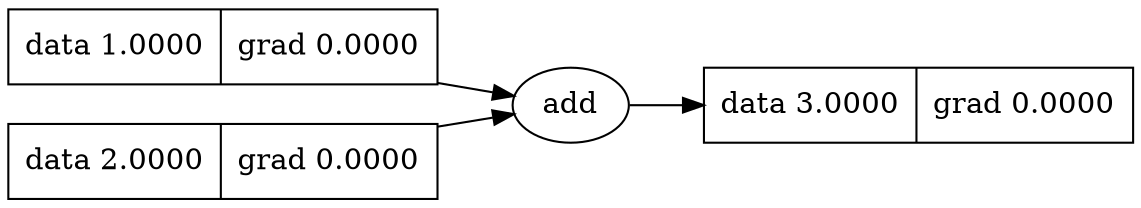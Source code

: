 digraph {
	graph [rankdir=LR]
	1813566003744 [label="{ data 1.0000 | grad 0.0000 }" shape=record]
	1813566009888 [label="{ data 2.0000 | grad 0.0000 }" shape=record]
	1813565849168 [label="{ data 3.0000 | grad 0.0000 }" shape=record]
	"1813565849168add" [label=add]
	"1813565849168add" -> 1813565849168
	1813566003744 -> "1813565849168add"
	1813566009888 -> "1813565849168add"
}
